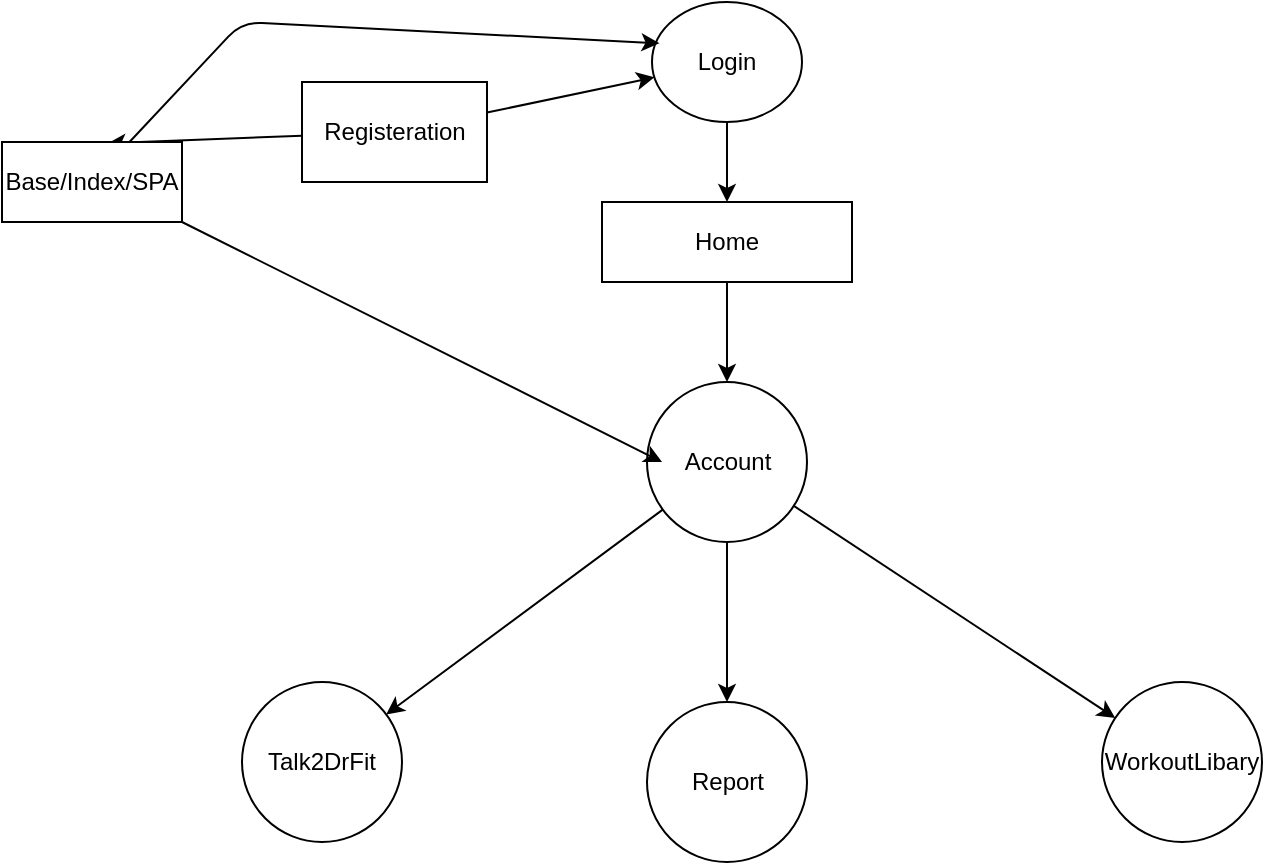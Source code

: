 <mxfile>
    <diagram id="MVn5bfeqW3bWLNk12_zn" name="Page-1">
        <mxGraphModel dx="852" dy="487" grid="1" gridSize="10" guides="1" tooltips="1" connect="1" arrows="1" fold="1" page="1" pageScale="1" pageWidth="850" pageHeight="1100" math="0" shadow="0">
            <root>
                <mxCell id="0"/>
                <mxCell id="1" parent="0"/>
                <mxCell id="13" value="" style="edgeStyle=none;html=1;" parent="1" source="2" target="12" edge="1">
                    <mxGeometry relative="1" as="geometry"/>
                </mxCell>
                <mxCell id="2" value="Home" style="rounded=0;whiteSpace=wrap;html=1;" parent="1" vertex="1">
                    <mxGeometry x="330" y="100" width="125" height="40" as="geometry"/>
                </mxCell>
                <mxCell id="11" value="" style="edgeStyle=none;html=1;" parent="1" source="5" target="2" edge="1">
                    <mxGeometry relative="1" as="geometry"/>
                </mxCell>
                <mxCell id="5" value="Login" style="ellipse;whiteSpace=wrap;html=1;" parent="1" vertex="1">
                    <mxGeometry x="355" width="75" height="60" as="geometry"/>
                </mxCell>
                <mxCell id="35" style="edgeStyle=none;html=1;entryX=0.586;entryY=0.017;entryDx=0;entryDy=0;entryPerimeter=0;" parent="1" source="6" target="33" edge="1">
                    <mxGeometry relative="1" as="geometry"/>
                </mxCell>
                <mxCell id="42" value="" style="edgeStyle=none;html=1;" edge="1" parent="1" source="6" target="5">
                    <mxGeometry relative="1" as="geometry"/>
                </mxCell>
                <mxCell id="6" value="Registeration" style="whiteSpace=wrap;html=1;" parent="1" vertex="1">
                    <mxGeometry x="180" y="40" width="92.5" height="50" as="geometry"/>
                </mxCell>
                <mxCell id="44" value="" style="edgeStyle=none;html=1;" edge="1" parent="1" source="12" target="43">
                    <mxGeometry relative="1" as="geometry"/>
                </mxCell>
                <mxCell id="46" value="" style="edgeStyle=none;html=1;" edge="1" parent="1" source="12" target="45">
                    <mxGeometry relative="1" as="geometry"/>
                </mxCell>
                <mxCell id="48" value="" style="edgeStyle=none;html=1;" edge="1" parent="1" source="12" target="47">
                    <mxGeometry relative="1" as="geometry"/>
                </mxCell>
                <mxCell id="12" value="Account" style="ellipse;whiteSpace=wrap;html=1;" parent="1" vertex="1">
                    <mxGeometry x="352.5" y="190" width="80" height="80" as="geometry"/>
                </mxCell>
                <mxCell id="38" style="edgeStyle=none;html=1;entryX=0.05;entryY=0.344;entryDx=0;entryDy=0;entryPerimeter=0;" parent="1" source="33" target="5" edge="1">
                    <mxGeometry relative="1" as="geometry">
                        <Array as="points">
                            <mxPoint x="150" y="10"/>
                        </Array>
                    </mxGeometry>
                </mxCell>
                <mxCell id="41" style="edgeStyle=none;html=1;exitX=1;exitY=1;exitDx=0;exitDy=0;entryX=0.094;entryY=0.5;entryDx=0;entryDy=0;entryPerimeter=0;" parent="1" source="33" target="12" edge="1">
                    <mxGeometry relative="1" as="geometry"/>
                </mxCell>
                <mxCell id="33" value="Base/Index/SPA" style="whiteSpace=wrap;html=1;" parent="1" vertex="1">
                    <mxGeometry x="30" y="70" width="90" height="40" as="geometry"/>
                </mxCell>
                <mxCell id="43" value="Talk2DrFit" style="ellipse;whiteSpace=wrap;html=1;" vertex="1" parent="1">
                    <mxGeometry x="150" y="340" width="80" height="80" as="geometry"/>
                </mxCell>
                <mxCell id="45" value="WorkoutLibary" style="ellipse;whiteSpace=wrap;html=1;" vertex="1" parent="1">
                    <mxGeometry x="580" y="340" width="80" height="80" as="geometry"/>
                </mxCell>
                <mxCell id="47" value="Report" style="ellipse;whiteSpace=wrap;html=1;" vertex="1" parent="1">
                    <mxGeometry x="352.5" y="350" width="80" height="80" as="geometry"/>
                </mxCell>
            </root>
        </mxGraphModel>
    </diagram>
</mxfile>